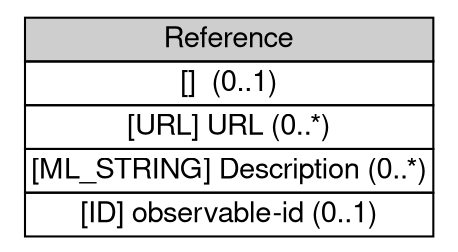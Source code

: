 digraph Reference {
	graph [bb="0,0,212,113",
		rankdir=LR
	];
	node [label="\N"];
	Reference	 [height=1.5694,
		label=<<table BORDER="0" CELLBORDER="1" CELLSPACING="0"> <tr> <td BGCOLOR="#CECECE" HREF="/html/IODEFv2/Reference.html" TITLE="The Reference class is an external reference to relevant information such as a vulnerability, IDS alert, malware sample, advisory, or attack technique. "><FONT FACE="Nimbus Sans L">Reference</FONT></td> </tr>" %<tr><td  HREF="/html/IODEFv2/Reference.html" TITLE="Reference identifier per [RFC7495]."><FONT FACE="Nimbus Sans L">[]  (0..1)</FONT></td></tr>%<tr><td  HREF="/html/IODEFv2/Reference.html" TITLE="A URL to a reference."><FONT FACE="Nimbus Sans L">[URL] URL (0..*)</FONT></td></tr>%<tr><td  HREF="/html/IODEFv2/Reference.html" TITLE="A free-form text description of this reference."><FONT FACE="Nimbus Sans L">[ML_STRING] Description (0..*)</FONT></td></tr>%<tr><td  HREF="/html/IODEFv2/Reference.html" TITLE="See Section 3.3.2."><FONT FACE="Nimbus Sans L">[ID] observable-id (0..1)</FONT></td></tr>%</table>>,
		pos="106,56.5",
		shape=plaintext,
		width=2.9444];
}
